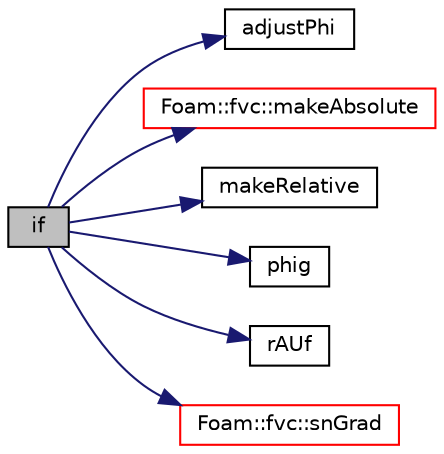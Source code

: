 digraph "if"
{
  bgcolor="transparent";
  edge [fontname="Helvetica",fontsize="10",labelfontname="Helvetica",labelfontsize="10"];
  node [fontname="Helvetica",fontsize="10",shape=record];
  rankdir="LR";
  Node8 [label="if",height=0.2,width=0.4,color="black", fillcolor="grey75", style="filled", fontcolor="black"];
  Node8 -> Node9 [color="midnightblue",fontsize="10",style="solid",fontname="Helvetica"];
  Node9 [label="adjustPhi",height=0.2,width=0.4,color="black",URL="$a39242.html#ac6b67fc0ab6db9e2b5f2cc90bca8e3b2"];
  Node8 -> Node10 [color="midnightblue",fontsize="10",style="solid",fontname="Helvetica"];
  Node10 [label="Foam::fvc::makeAbsolute",height=0.2,width=0.4,color="red",URL="$a21861.html#abd91566bcbbe9cc41337f6ecc58c8f10",tooltip="Make the given flux absolute. "];
  Node8 -> Node339 [color="midnightblue",fontsize="10",style="solid",fontname="Helvetica"];
  Node339 [label="makeRelative",height=0.2,width=0.4,color="black",URL="$a39200.html#a1091d12f90202cefb0487730316abd8c"];
  Node8 -> Node340 [color="midnightblue",fontsize="10",style="solid",fontname="Helvetica"];
  Node340 [label="phig",height=0.2,width=0.4,color="black",URL="$a39203.html#ab366fe1286aa2f043749e6189a6367ad"];
  Node8 -> Node341 [color="midnightblue",fontsize="10",style="solid",fontname="Helvetica"];
  Node341 [label="rAUf",height=0.2,width=0.4,color="black",URL="$a39239.html#ae693ae4c2085edc7ebb2aac47e046b2d"];
  Node8 -> Node342 [color="midnightblue",fontsize="10",style="solid",fontname="Helvetica"];
  Node342 [label="Foam::fvc::snGrad",height=0.2,width=0.4,color="red",URL="$a21861.html#a15da734ee906cb52cf17937ab84c41a0"];
}
